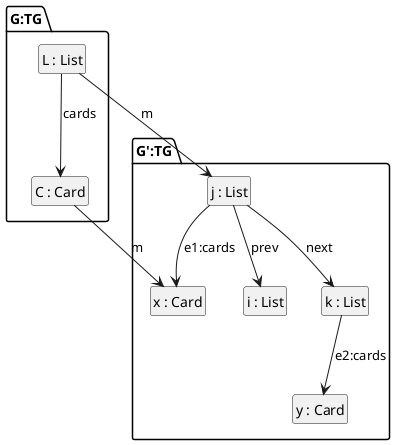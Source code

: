 @startuml
skinparam shadowing false
hide members
hide circle
class "G:TG.L : List"
class "G:TG.C : Card"
"G:TG.L : List"-->"G:TG.C : Card" : "cards"
class "G':TG.i : List"
class "G':TG.j : List"
class "G':TG.k : List"
class "G':TG.x : Card"
class "G':TG.y : Card"
"G':TG.j : List"-->"G':TG.i : List" : "prev"
"G':TG.j : List"-->"G':TG.k : List" : "next"
"G':TG.j : List"-->"G':TG.x : Card" : "e1:cards"
"G':TG.k : List"-->"G':TG.y : Card" : "e2:cards"

"G:TG.L : List" --> "G':TG.j : List" : "m"
"G:TG.C : Card" --> "G':TG.x : Card" : "m"
@enduml
